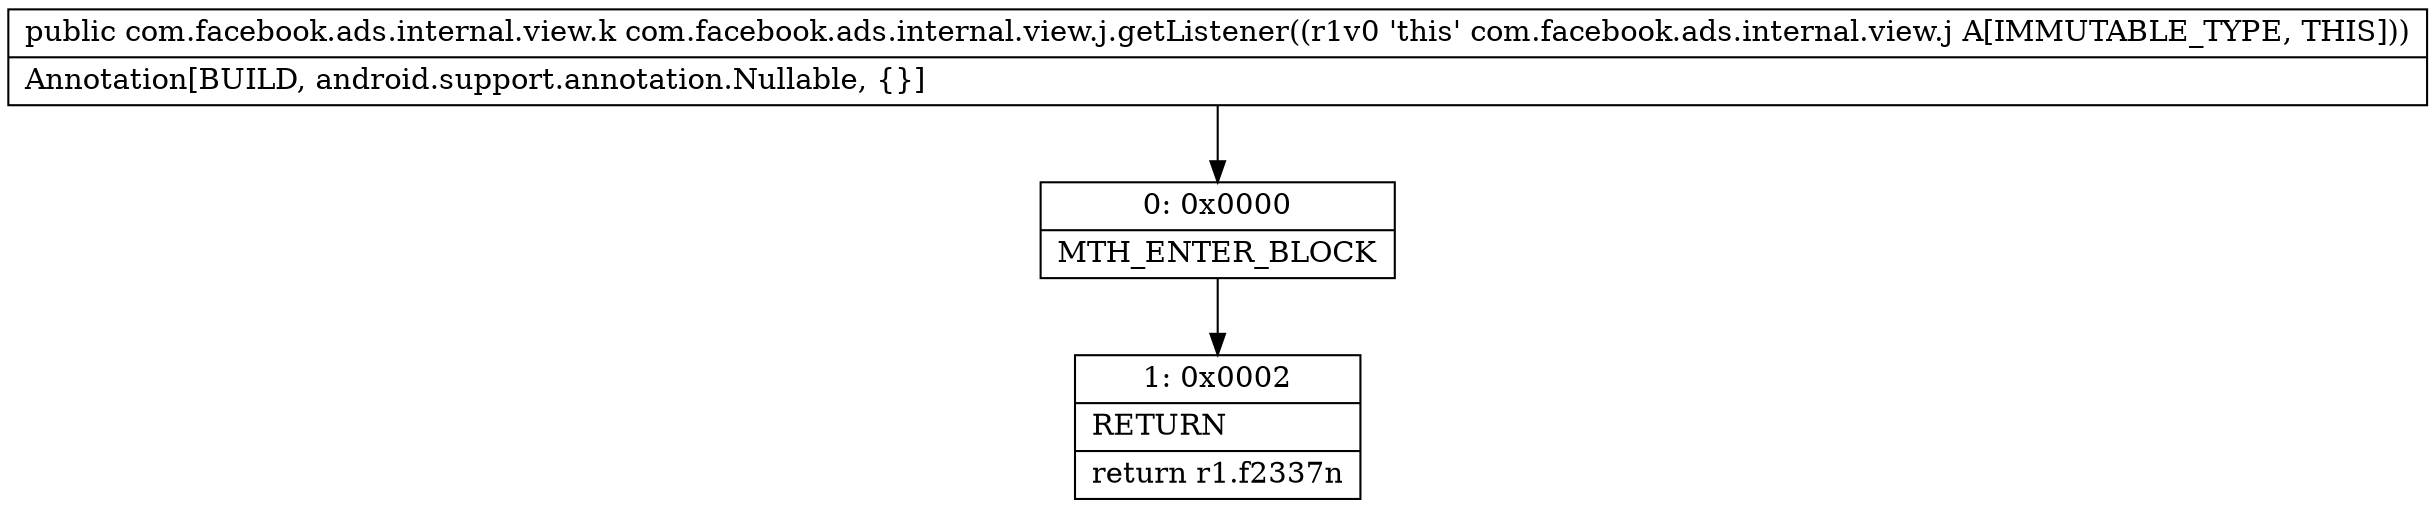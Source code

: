 digraph "CFG forcom.facebook.ads.internal.view.j.getListener()Lcom\/facebook\/ads\/internal\/view\/k;" {
Node_0 [shape=record,label="{0\:\ 0x0000|MTH_ENTER_BLOCK\l}"];
Node_1 [shape=record,label="{1\:\ 0x0002|RETURN\l|return r1.f2337n\l}"];
MethodNode[shape=record,label="{public com.facebook.ads.internal.view.k com.facebook.ads.internal.view.j.getListener((r1v0 'this' com.facebook.ads.internal.view.j A[IMMUTABLE_TYPE, THIS]))  | Annotation[BUILD, android.support.annotation.Nullable, \{\}]\l}"];
MethodNode -> Node_0;
Node_0 -> Node_1;
}


